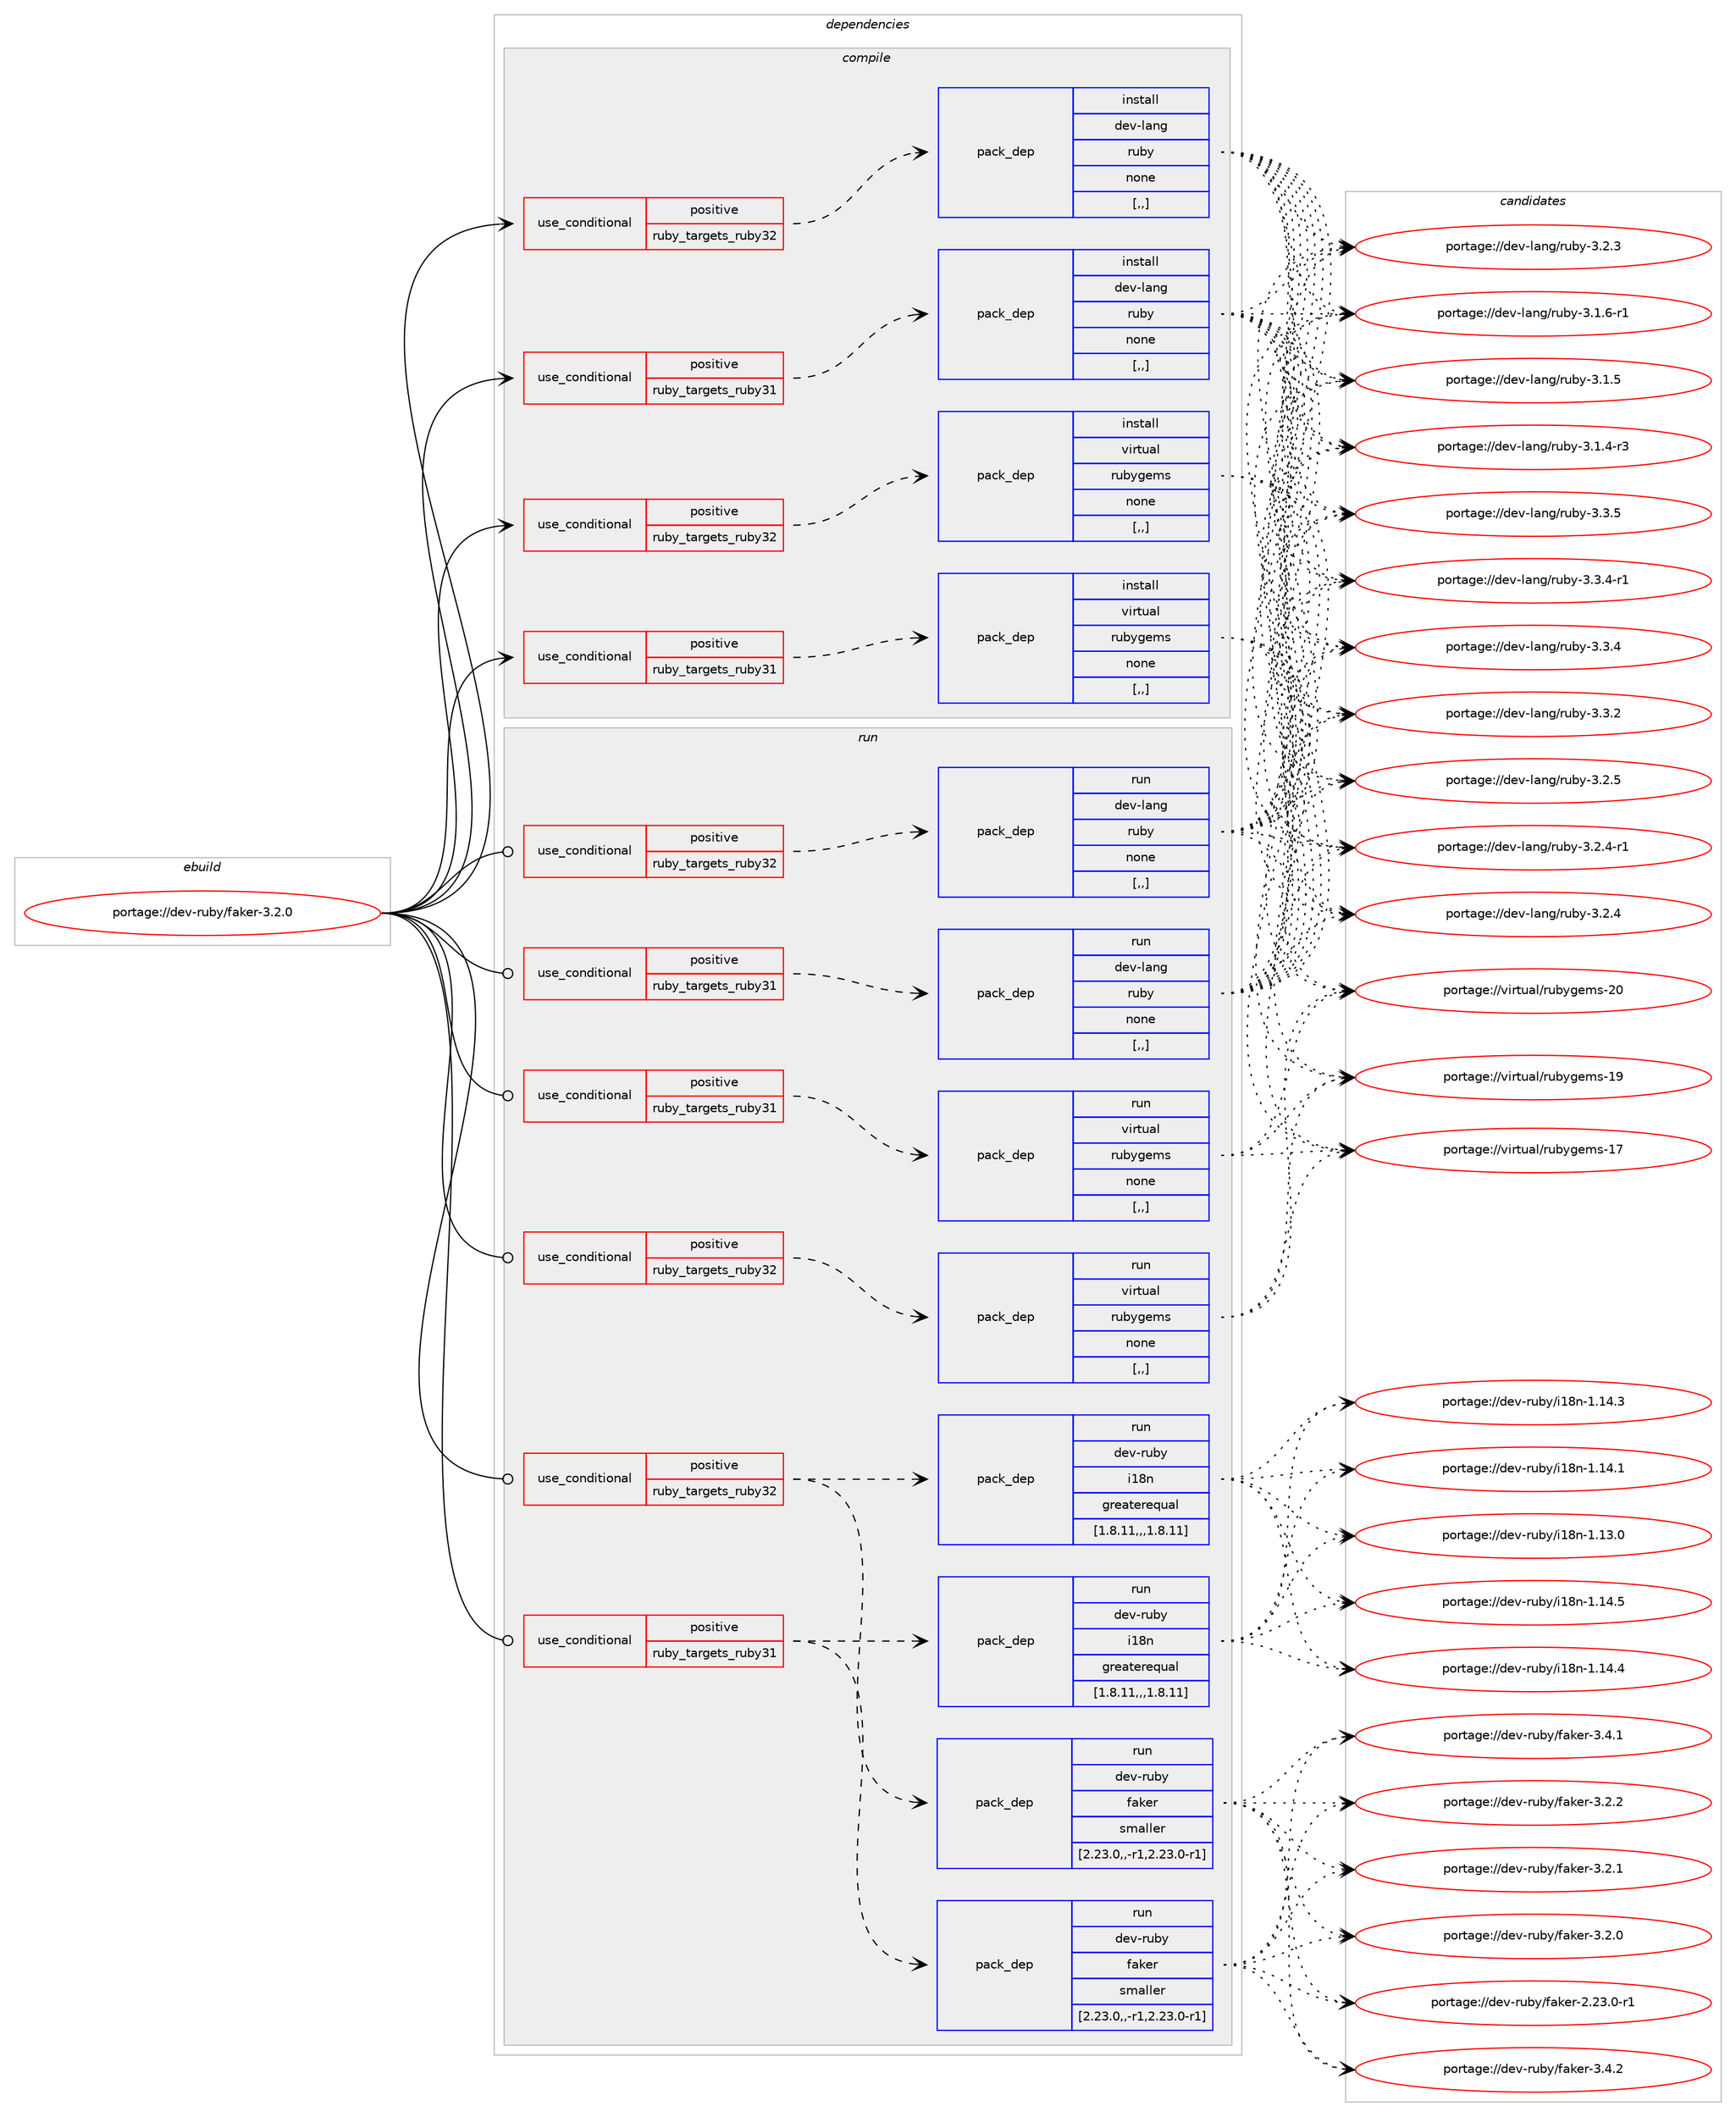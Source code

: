 digraph prolog {

# *************
# Graph options
# *************

newrank=true;
concentrate=true;
compound=true;
graph [rankdir=LR,fontname=Helvetica,fontsize=10,ranksep=1.5];#, ranksep=2.5, nodesep=0.2];
edge  [arrowhead=vee];
node  [fontname=Helvetica,fontsize=10];

# **********
# The ebuild
# **********

subgraph cluster_leftcol {
color=gray;
label=<<i>ebuild</i>>;
id [label="portage://dev-ruby/faker-3.2.0", color=red, width=4, href="../dev-ruby/faker-3.2.0.svg"];
}

# ****************
# The dependencies
# ****************

subgraph cluster_midcol {
color=gray;
label=<<i>dependencies</i>>;
subgraph cluster_compile {
fillcolor="#eeeeee";
style=filled;
label=<<i>compile</i>>;
subgraph cond178329 {
dependency678968 [label=<<TABLE BORDER="0" CELLBORDER="1" CELLSPACING="0" CELLPADDING="4"><TR><TD ROWSPAN="3" CELLPADDING="10">use_conditional</TD></TR><TR><TD>positive</TD></TR><TR><TD>ruby_targets_ruby31</TD></TR></TABLE>>, shape=none, color=red];
subgraph pack495731 {
dependency678969 [label=<<TABLE BORDER="0" CELLBORDER="1" CELLSPACING="0" CELLPADDING="4" WIDTH="220"><TR><TD ROWSPAN="6" CELLPADDING="30">pack_dep</TD></TR><TR><TD WIDTH="110">install</TD></TR><TR><TD>dev-lang</TD></TR><TR><TD>ruby</TD></TR><TR><TD>none</TD></TR><TR><TD>[,,]</TD></TR></TABLE>>, shape=none, color=blue];
}
dependency678968:e -> dependency678969:w [weight=20,style="dashed",arrowhead="vee"];
}
id:e -> dependency678968:w [weight=20,style="solid",arrowhead="vee"];
subgraph cond178330 {
dependency678970 [label=<<TABLE BORDER="0" CELLBORDER="1" CELLSPACING="0" CELLPADDING="4"><TR><TD ROWSPAN="3" CELLPADDING="10">use_conditional</TD></TR><TR><TD>positive</TD></TR><TR><TD>ruby_targets_ruby31</TD></TR></TABLE>>, shape=none, color=red];
subgraph pack495732 {
dependency678971 [label=<<TABLE BORDER="0" CELLBORDER="1" CELLSPACING="0" CELLPADDING="4" WIDTH="220"><TR><TD ROWSPAN="6" CELLPADDING="30">pack_dep</TD></TR><TR><TD WIDTH="110">install</TD></TR><TR><TD>virtual</TD></TR><TR><TD>rubygems</TD></TR><TR><TD>none</TD></TR><TR><TD>[,,]</TD></TR></TABLE>>, shape=none, color=blue];
}
dependency678970:e -> dependency678971:w [weight=20,style="dashed",arrowhead="vee"];
}
id:e -> dependency678970:w [weight=20,style="solid",arrowhead="vee"];
subgraph cond178331 {
dependency678972 [label=<<TABLE BORDER="0" CELLBORDER="1" CELLSPACING="0" CELLPADDING="4"><TR><TD ROWSPAN="3" CELLPADDING="10">use_conditional</TD></TR><TR><TD>positive</TD></TR><TR><TD>ruby_targets_ruby32</TD></TR></TABLE>>, shape=none, color=red];
subgraph pack495733 {
dependency678973 [label=<<TABLE BORDER="0" CELLBORDER="1" CELLSPACING="0" CELLPADDING="4" WIDTH="220"><TR><TD ROWSPAN="6" CELLPADDING="30">pack_dep</TD></TR><TR><TD WIDTH="110">install</TD></TR><TR><TD>dev-lang</TD></TR><TR><TD>ruby</TD></TR><TR><TD>none</TD></TR><TR><TD>[,,]</TD></TR></TABLE>>, shape=none, color=blue];
}
dependency678972:e -> dependency678973:w [weight=20,style="dashed",arrowhead="vee"];
}
id:e -> dependency678972:w [weight=20,style="solid",arrowhead="vee"];
subgraph cond178332 {
dependency678974 [label=<<TABLE BORDER="0" CELLBORDER="1" CELLSPACING="0" CELLPADDING="4"><TR><TD ROWSPAN="3" CELLPADDING="10">use_conditional</TD></TR><TR><TD>positive</TD></TR><TR><TD>ruby_targets_ruby32</TD></TR></TABLE>>, shape=none, color=red];
subgraph pack495734 {
dependency678975 [label=<<TABLE BORDER="0" CELLBORDER="1" CELLSPACING="0" CELLPADDING="4" WIDTH="220"><TR><TD ROWSPAN="6" CELLPADDING="30">pack_dep</TD></TR><TR><TD WIDTH="110">install</TD></TR><TR><TD>virtual</TD></TR><TR><TD>rubygems</TD></TR><TR><TD>none</TD></TR><TR><TD>[,,]</TD></TR></TABLE>>, shape=none, color=blue];
}
dependency678974:e -> dependency678975:w [weight=20,style="dashed",arrowhead="vee"];
}
id:e -> dependency678974:w [weight=20,style="solid",arrowhead="vee"];
}
subgraph cluster_compileandrun {
fillcolor="#eeeeee";
style=filled;
label=<<i>compile and run</i>>;
}
subgraph cluster_run {
fillcolor="#eeeeee";
style=filled;
label=<<i>run</i>>;
subgraph cond178333 {
dependency678976 [label=<<TABLE BORDER="0" CELLBORDER="1" CELLSPACING="0" CELLPADDING="4"><TR><TD ROWSPAN="3" CELLPADDING="10">use_conditional</TD></TR><TR><TD>positive</TD></TR><TR><TD>ruby_targets_ruby31</TD></TR></TABLE>>, shape=none, color=red];
subgraph pack495735 {
dependency678977 [label=<<TABLE BORDER="0" CELLBORDER="1" CELLSPACING="0" CELLPADDING="4" WIDTH="220"><TR><TD ROWSPAN="6" CELLPADDING="30">pack_dep</TD></TR><TR><TD WIDTH="110">run</TD></TR><TR><TD>dev-lang</TD></TR><TR><TD>ruby</TD></TR><TR><TD>none</TD></TR><TR><TD>[,,]</TD></TR></TABLE>>, shape=none, color=blue];
}
dependency678976:e -> dependency678977:w [weight=20,style="dashed",arrowhead="vee"];
}
id:e -> dependency678976:w [weight=20,style="solid",arrowhead="odot"];
subgraph cond178334 {
dependency678978 [label=<<TABLE BORDER="0" CELLBORDER="1" CELLSPACING="0" CELLPADDING="4"><TR><TD ROWSPAN="3" CELLPADDING="10">use_conditional</TD></TR><TR><TD>positive</TD></TR><TR><TD>ruby_targets_ruby31</TD></TR></TABLE>>, shape=none, color=red];
subgraph pack495736 {
dependency678979 [label=<<TABLE BORDER="0" CELLBORDER="1" CELLSPACING="0" CELLPADDING="4" WIDTH="220"><TR><TD ROWSPAN="6" CELLPADDING="30">pack_dep</TD></TR><TR><TD WIDTH="110">run</TD></TR><TR><TD>dev-ruby</TD></TR><TR><TD>i18n</TD></TR><TR><TD>greaterequal</TD></TR><TR><TD>[1.8.11,,,1.8.11]</TD></TR></TABLE>>, shape=none, color=blue];
}
dependency678978:e -> dependency678979:w [weight=20,style="dashed",arrowhead="vee"];
subgraph pack495737 {
dependency678980 [label=<<TABLE BORDER="0" CELLBORDER="1" CELLSPACING="0" CELLPADDING="4" WIDTH="220"><TR><TD ROWSPAN="6" CELLPADDING="30">pack_dep</TD></TR><TR><TD WIDTH="110">run</TD></TR><TR><TD>dev-ruby</TD></TR><TR><TD>faker</TD></TR><TR><TD>smaller</TD></TR><TR><TD>[2.23.0,,-r1,2.23.0-r1]</TD></TR></TABLE>>, shape=none, color=blue];
}
dependency678978:e -> dependency678980:w [weight=20,style="dashed",arrowhead="vee"];
}
id:e -> dependency678978:w [weight=20,style="solid",arrowhead="odot"];
subgraph cond178335 {
dependency678981 [label=<<TABLE BORDER="0" CELLBORDER="1" CELLSPACING="0" CELLPADDING="4"><TR><TD ROWSPAN="3" CELLPADDING="10">use_conditional</TD></TR><TR><TD>positive</TD></TR><TR><TD>ruby_targets_ruby31</TD></TR></TABLE>>, shape=none, color=red];
subgraph pack495738 {
dependency678982 [label=<<TABLE BORDER="0" CELLBORDER="1" CELLSPACING="0" CELLPADDING="4" WIDTH="220"><TR><TD ROWSPAN="6" CELLPADDING="30">pack_dep</TD></TR><TR><TD WIDTH="110">run</TD></TR><TR><TD>virtual</TD></TR><TR><TD>rubygems</TD></TR><TR><TD>none</TD></TR><TR><TD>[,,]</TD></TR></TABLE>>, shape=none, color=blue];
}
dependency678981:e -> dependency678982:w [weight=20,style="dashed",arrowhead="vee"];
}
id:e -> dependency678981:w [weight=20,style="solid",arrowhead="odot"];
subgraph cond178336 {
dependency678983 [label=<<TABLE BORDER="0" CELLBORDER="1" CELLSPACING="0" CELLPADDING="4"><TR><TD ROWSPAN="3" CELLPADDING="10">use_conditional</TD></TR><TR><TD>positive</TD></TR><TR><TD>ruby_targets_ruby32</TD></TR></TABLE>>, shape=none, color=red];
subgraph pack495739 {
dependency678984 [label=<<TABLE BORDER="0" CELLBORDER="1" CELLSPACING="0" CELLPADDING="4" WIDTH="220"><TR><TD ROWSPAN="6" CELLPADDING="30">pack_dep</TD></TR><TR><TD WIDTH="110">run</TD></TR><TR><TD>dev-lang</TD></TR><TR><TD>ruby</TD></TR><TR><TD>none</TD></TR><TR><TD>[,,]</TD></TR></TABLE>>, shape=none, color=blue];
}
dependency678983:e -> dependency678984:w [weight=20,style="dashed",arrowhead="vee"];
}
id:e -> dependency678983:w [weight=20,style="solid",arrowhead="odot"];
subgraph cond178337 {
dependency678985 [label=<<TABLE BORDER="0" CELLBORDER="1" CELLSPACING="0" CELLPADDING="4"><TR><TD ROWSPAN="3" CELLPADDING="10">use_conditional</TD></TR><TR><TD>positive</TD></TR><TR><TD>ruby_targets_ruby32</TD></TR></TABLE>>, shape=none, color=red];
subgraph pack495740 {
dependency678986 [label=<<TABLE BORDER="0" CELLBORDER="1" CELLSPACING="0" CELLPADDING="4" WIDTH="220"><TR><TD ROWSPAN="6" CELLPADDING="30">pack_dep</TD></TR><TR><TD WIDTH="110">run</TD></TR><TR><TD>dev-ruby</TD></TR><TR><TD>i18n</TD></TR><TR><TD>greaterequal</TD></TR><TR><TD>[1.8.11,,,1.8.11]</TD></TR></TABLE>>, shape=none, color=blue];
}
dependency678985:e -> dependency678986:w [weight=20,style="dashed",arrowhead="vee"];
subgraph pack495741 {
dependency678987 [label=<<TABLE BORDER="0" CELLBORDER="1" CELLSPACING="0" CELLPADDING="4" WIDTH="220"><TR><TD ROWSPAN="6" CELLPADDING="30">pack_dep</TD></TR><TR><TD WIDTH="110">run</TD></TR><TR><TD>dev-ruby</TD></TR><TR><TD>faker</TD></TR><TR><TD>smaller</TD></TR><TR><TD>[2.23.0,,-r1,2.23.0-r1]</TD></TR></TABLE>>, shape=none, color=blue];
}
dependency678985:e -> dependency678987:w [weight=20,style="dashed",arrowhead="vee"];
}
id:e -> dependency678985:w [weight=20,style="solid",arrowhead="odot"];
subgraph cond178338 {
dependency678988 [label=<<TABLE BORDER="0" CELLBORDER="1" CELLSPACING="0" CELLPADDING="4"><TR><TD ROWSPAN="3" CELLPADDING="10">use_conditional</TD></TR><TR><TD>positive</TD></TR><TR><TD>ruby_targets_ruby32</TD></TR></TABLE>>, shape=none, color=red];
subgraph pack495742 {
dependency678989 [label=<<TABLE BORDER="0" CELLBORDER="1" CELLSPACING="0" CELLPADDING="4" WIDTH="220"><TR><TD ROWSPAN="6" CELLPADDING="30">pack_dep</TD></TR><TR><TD WIDTH="110">run</TD></TR><TR><TD>virtual</TD></TR><TR><TD>rubygems</TD></TR><TR><TD>none</TD></TR><TR><TD>[,,]</TD></TR></TABLE>>, shape=none, color=blue];
}
dependency678988:e -> dependency678989:w [weight=20,style="dashed",arrowhead="vee"];
}
id:e -> dependency678988:w [weight=20,style="solid",arrowhead="odot"];
}
}

# **************
# The candidates
# **************

subgraph cluster_choices {
rank=same;
color=gray;
label=<<i>candidates</i>>;

subgraph choice495731 {
color=black;
nodesep=1;
choice10010111845108971101034711411798121455146514653 [label="portage://dev-lang/ruby-3.3.5", color=red, width=4,href="../dev-lang/ruby-3.3.5.svg"];
choice100101118451089711010347114117981214551465146524511449 [label="portage://dev-lang/ruby-3.3.4-r1", color=red, width=4,href="../dev-lang/ruby-3.3.4-r1.svg"];
choice10010111845108971101034711411798121455146514652 [label="portage://dev-lang/ruby-3.3.4", color=red, width=4,href="../dev-lang/ruby-3.3.4.svg"];
choice10010111845108971101034711411798121455146514650 [label="portage://dev-lang/ruby-3.3.2", color=red, width=4,href="../dev-lang/ruby-3.3.2.svg"];
choice10010111845108971101034711411798121455146504653 [label="portage://dev-lang/ruby-3.2.5", color=red, width=4,href="../dev-lang/ruby-3.2.5.svg"];
choice100101118451089711010347114117981214551465046524511449 [label="portage://dev-lang/ruby-3.2.4-r1", color=red, width=4,href="../dev-lang/ruby-3.2.4-r1.svg"];
choice10010111845108971101034711411798121455146504652 [label="portage://dev-lang/ruby-3.2.4", color=red, width=4,href="../dev-lang/ruby-3.2.4.svg"];
choice10010111845108971101034711411798121455146504651 [label="portage://dev-lang/ruby-3.2.3", color=red, width=4,href="../dev-lang/ruby-3.2.3.svg"];
choice100101118451089711010347114117981214551464946544511449 [label="portage://dev-lang/ruby-3.1.6-r1", color=red, width=4,href="../dev-lang/ruby-3.1.6-r1.svg"];
choice10010111845108971101034711411798121455146494653 [label="portage://dev-lang/ruby-3.1.5", color=red, width=4,href="../dev-lang/ruby-3.1.5.svg"];
choice100101118451089711010347114117981214551464946524511451 [label="portage://dev-lang/ruby-3.1.4-r3", color=red, width=4,href="../dev-lang/ruby-3.1.4-r3.svg"];
dependency678969:e -> choice10010111845108971101034711411798121455146514653:w [style=dotted,weight="100"];
dependency678969:e -> choice100101118451089711010347114117981214551465146524511449:w [style=dotted,weight="100"];
dependency678969:e -> choice10010111845108971101034711411798121455146514652:w [style=dotted,weight="100"];
dependency678969:e -> choice10010111845108971101034711411798121455146514650:w [style=dotted,weight="100"];
dependency678969:e -> choice10010111845108971101034711411798121455146504653:w [style=dotted,weight="100"];
dependency678969:e -> choice100101118451089711010347114117981214551465046524511449:w [style=dotted,weight="100"];
dependency678969:e -> choice10010111845108971101034711411798121455146504652:w [style=dotted,weight="100"];
dependency678969:e -> choice10010111845108971101034711411798121455146504651:w [style=dotted,weight="100"];
dependency678969:e -> choice100101118451089711010347114117981214551464946544511449:w [style=dotted,weight="100"];
dependency678969:e -> choice10010111845108971101034711411798121455146494653:w [style=dotted,weight="100"];
dependency678969:e -> choice100101118451089711010347114117981214551464946524511451:w [style=dotted,weight="100"];
}
subgraph choice495732 {
color=black;
nodesep=1;
choice118105114116117971084711411798121103101109115455048 [label="portage://virtual/rubygems-20", color=red, width=4,href="../virtual/rubygems-20.svg"];
choice118105114116117971084711411798121103101109115454957 [label="portage://virtual/rubygems-19", color=red, width=4,href="../virtual/rubygems-19.svg"];
choice118105114116117971084711411798121103101109115454955 [label="portage://virtual/rubygems-17", color=red, width=4,href="../virtual/rubygems-17.svg"];
dependency678971:e -> choice118105114116117971084711411798121103101109115455048:w [style=dotted,weight="100"];
dependency678971:e -> choice118105114116117971084711411798121103101109115454957:w [style=dotted,weight="100"];
dependency678971:e -> choice118105114116117971084711411798121103101109115454955:w [style=dotted,weight="100"];
}
subgraph choice495733 {
color=black;
nodesep=1;
choice10010111845108971101034711411798121455146514653 [label="portage://dev-lang/ruby-3.3.5", color=red, width=4,href="../dev-lang/ruby-3.3.5.svg"];
choice100101118451089711010347114117981214551465146524511449 [label="portage://dev-lang/ruby-3.3.4-r1", color=red, width=4,href="../dev-lang/ruby-3.3.4-r1.svg"];
choice10010111845108971101034711411798121455146514652 [label="portage://dev-lang/ruby-3.3.4", color=red, width=4,href="../dev-lang/ruby-3.3.4.svg"];
choice10010111845108971101034711411798121455146514650 [label="portage://dev-lang/ruby-3.3.2", color=red, width=4,href="../dev-lang/ruby-3.3.2.svg"];
choice10010111845108971101034711411798121455146504653 [label="portage://dev-lang/ruby-3.2.5", color=red, width=4,href="../dev-lang/ruby-3.2.5.svg"];
choice100101118451089711010347114117981214551465046524511449 [label="portage://dev-lang/ruby-3.2.4-r1", color=red, width=4,href="../dev-lang/ruby-3.2.4-r1.svg"];
choice10010111845108971101034711411798121455146504652 [label="portage://dev-lang/ruby-3.2.4", color=red, width=4,href="../dev-lang/ruby-3.2.4.svg"];
choice10010111845108971101034711411798121455146504651 [label="portage://dev-lang/ruby-3.2.3", color=red, width=4,href="../dev-lang/ruby-3.2.3.svg"];
choice100101118451089711010347114117981214551464946544511449 [label="portage://dev-lang/ruby-3.1.6-r1", color=red, width=4,href="../dev-lang/ruby-3.1.6-r1.svg"];
choice10010111845108971101034711411798121455146494653 [label="portage://dev-lang/ruby-3.1.5", color=red, width=4,href="../dev-lang/ruby-3.1.5.svg"];
choice100101118451089711010347114117981214551464946524511451 [label="portage://dev-lang/ruby-3.1.4-r3", color=red, width=4,href="../dev-lang/ruby-3.1.4-r3.svg"];
dependency678973:e -> choice10010111845108971101034711411798121455146514653:w [style=dotted,weight="100"];
dependency678973:e -> choice100101118451089711010347114117981214551465146524511449:w [style=dotted,weight="100"];
dependency678973:e -> choice10010111845108971101034711411798121455146514652:w [style=dotted,weight="100"];
dependency678973:e -> choice10010111845108971101034711411798121455146514650:w [style=dotted,weight="100"];
dependency678973:e -> choice10010111845108971101034711411798121455146504653:w [style=dotted,weight="100"];
dependency678973:e -> choice100101118451089711010347114117981214551465046524511449:w [style=dotted,weight="100"];
dependency678973:e -> choice10010111845108971101034711411798121455146504652:w [style=dotted,weight="100"];
dependency678973:e -> choice10010111845108971101034711411798121455146504651:w [style=dotted,weight="100"];
dependency678973:e -> choice100101118451089711010347114117981214551464946544511449:w [style=dotted,weight="100"];
dependency678973:e -> choice10010111845108971101034711411798121455146494653:w [style=dotted,weight="100"];
dependency678973:e -> choice100101118451089711010347114117981214551464946524511451:w [style=dotted,weight="100"];
}
subgraph choice495734 {
color=black;
nodesep=1;
choice118105114116117971084711411798121103101109115455048 [label="portage://virtual/rubygems-20", color=red, width=4,href="../virtual/rubygems-20.svg"];
choice118105114116117971084711411798121103101109115454957 [label="portage://virtual/rubygems-19", color=red, width=4,href="../virtual/rubygems-19.svg"];
choice118105114116117971084711411798121103101109115454955 [label="portage://virtual/rubygems-17", color=red, width=4,href="../virtual/rubygems-17.svg"];
dependency678975:e -> choice118105114116117971084711411798121103101109115455048:w [style=dotted,weight="100"];
dependency678975:e -> choice118105114116117971084711411798121103101109115454957:w [style=dotted,weight="100"];
dependency678975:e -> choice118105114116117971084711411798121103101109115454955:w [style=dotted,weight="100"];
}
subgraph choice495735 {
color=black;
nodesep=1;
choice10010111845108971101034711411798121455146514653 [label="portage://dev-lang/ruby-3.3.5", color=red, width=4,href="../dev-lang/ruby-3.3.5.svg"];
choice100101118451089711010347114117981214551465146524511449 [label="portage://dev-lang/ruby-3.3.4-r1", color=red, width=4,href="../dev-lang/ruby-3.3.4-r1.svg"];
choice10010111845108971101034711411798121455146514652 [label="portage://dev-lang/ruby-3.3.4", color=red, width=4,href="../dev-lang/ruby-3.3.4.svg"];
choice10010111845108971101034711411798121455146514650 [label="portage://dev-lang/ruby-3.3.2", color=red, width=4,href="../dev-lang/ruby-3.3.2.svg"];
choice10010111845108971101034711411798121455146504653 [label="portage://dev-lang/ruby-3.2.5", color=red, width=4,href="../dev-lang/ruby-3.2.5.svg"];
choice100101118451089711010347114117981214551465046524511449 [label="portage://dev-lang/ruby-3.2.4-r1", color=red, width=4,href="../dev-lang/ruby-3.2.4-r1.svg"];
choice10010111845108971101034711411798121455146504652 [label="portage://dev-lang/ruby-3.2.4", color=red, width=4,href="../dev-lang/ruby-3.2.4.svg"];
choice10010111845108971101034711411798121455146504651 [label="portage://dev-lang/ruby-3.2.3", color=red, width=4,href="../dev-lang/ruby-3.2.3.svg"];
choice100101118451089711010347114117981214551464946544511449 [label="portage://dev-lang/ruby-3.1.6-r1", color=red, width=4,href="../dev-lang/ruby-3.1.6-r1.svg"];
choice10010111845108971101034711411798121455146494653 [label="portage://dev-lang/ruby-3.1.5", color=red, width=4,href="../dev-lang/ruby-3.1.5.svg"];
choice100101118451089711010347114117981214551464946524511451 [label="portage://dev-lang/ruby-3.1.4-r3", color=red, width=4,href="../dev-lang/ruby-3.1.4-r3.svg"];
dependency678977:e -> choice10010111845108971101034711411798121455146514653:w [style=dotted,weight="100"];
dependency678977:e -> choice100101118451089711010347114117981214551465146524511449:w [style=dotted,weight="100"];
dependency678977:e -> choice10010111845108971101034711411798121455146514652:w [style=dotted,weight="100"];
dependency678977:e -> choice10010111845108971101034711411798121455146514650:w [style=dotted,weight="100"];
dependency678977:e -> choice10010111845108971101034711411798121455146504653:w [style=dotted,weight="100"];
dependency678977:e -> choice100101118451089711010347114117981214551465046524511449:w [style=dotted,weight="100"];
dependency678977:e -> choice10010111845108971101034711411798121455146504652:w [style=dotted,weight="100"];
dependency678977:e -> choice10010111845108971101034711411798121455146504651:w [style=dotted,weight="100"];
dependency678977:e -> choice100101118451089711010347114117981214551464946544511449:w [style=dotted,weight="100"];
dependency678977:e -> choice10010111845108971101034711411798121455146494653:w [style=dotted,weight="100"];
dependency678977:e -> choice100101118451089711010347114117981214551464946524511451:w [style=dotted,weight="100"];
}
subgraph choice495736 {
color=black;
nodesep=1;
choice100101118451141179812147105495611045494649524653 [label="portage://dev-ruby/i18n-1.14.5", color=red, width=4,href="../dev-ruby/i18n-1.14.5.svg"];
choice100101118451141179812147105495611045494649524652 [label="portage://dev-ruby/i18n-1.14.4", color=red, width=4,href="../dev-ruby/i18n-1.14.4.svg"];
choice100101118451141179812147105495611045494649524651 [label="portage://dev-ruby/i18n-1.14.3", color=red, width=4,href="../dev-ruby/i18n-1.14.3.svg"];
choice100101118451141179812147105495611045494649524649 [label="portage://dev-ruby/i18n-1.14.1", color=red, width=4,href="../dev-ruby/i18n-1.14.1.svg"];
choice100101118451141179812147105495611045494649514648 [label="portage://dev-ruby/i18n-1.13.0", color=red, width=4,href="../dev-ruby/i18n-1.13.0.svg"];
dependency678979:e -> choice100101118451141179812147105495611045494649524653:w [style=dotted,weight="100"];
dependency678979:e -> choice100101118451141179812147105495611045494649524652:w [style=dotted,weight="100"];
dependency678979:e -> choice100101118451141179812147105495611045494649524651:w [style=dotted,weight="100"];
dependency678979:e -> choice100101118451141179812147105495611045494649524649:w [style=dotted,weight="100"];
dependency678979:e -> choice100101118451141179812147105495611045494649514648:w [style=dotted,weight="100"];
}
subgraph choice495737 {
color=black;
nodesep=1;
choice10010111845114117981214710297107101114455146524650 [label="portage://dev-ruby/faker-3.4.2", color=red, width=4,href="../dev-ruby/faker-3.4.2.svg"];
choice10010111845114117981214710297107101114455146524649 [label="portage://dev-ruby/faker-3.4.1", color=red, width=4,href="../dev-ruby/faker-3.4.1.svg"];
choice10010111845114117981214710297107101114455146504650 [label="portage://dev-ruby/faker-3.2.2", color=red, width=4,href="../dev-ruby/faker-3.2.2.svg"];
choice10010111845114117981214710297107101114455146504649 [label="portage://dev-ruby/faker-3.2.1", color=red, width=4,href="../dev-ruby/faker-3.2.1.svg"];
choice10010111845114117981214710297107101114455146504648 [label="portage://dev-ruby/faker-3.2.0", color=red, width=4,href="../dev-ruby/faker-3.2.0.svg"];
choice10010111845114117981214710297107101114455046505146484511449 [label="portage://dev-ruby/faker-2.23.0-r1", color=red, width=4,href="../dev-ruby/faker-2.23.0-r1.svg"];
dependency678980:e -> choice10010111845114117981214710297107101114455146524650:w [style=dotted,weight="100"];
dependency678980:e -> choice10010111845114117981214710297107101114455146524649:w [style=dotted,weight="100"];
dependency678980:e -> choice10010111845114117981214710297107101114455146504650:w [style=dotted,weight="100"];
dependency678980:e -> choice10010111845114117981214710297107101114455146504649:w [style=dotted,weight="100"];
dependency678980:e -> choice10010111845114117981214710297107101114455146504648:w [style=dotted,weight="100"];
dependency678980:e -> choice10010111845114117981214710297107101114455046505146484511449:w [style=dotted,weight="100"];
}
subgraph choice495738 {
color=black;
nodesep=1;
choice118105114116117971084711411798121103101109115455048 [label="portage://virtual/rubygems-20", color=red, width=4,href="../virtual/rubygems-20.svg"];
choice118105114116117971084711411798121103101109115454957 [label="portage://virtual/rubygems-19", color=red, width=4,href="../virtual/rubygems-19.svg"];
choice118105114116117971084711411798121103101109115454955 [label="portage://virtual/rubygems-17", color=red, width=4,href="../virtual/rubygems-17.svg"];
dependency678982:e -> choice118105114116117971084711411798121103101109115455048:w [style=dotted,weight="100"];
dependency678982:e -> choice118105114116117971084711411798121103101109115454957:w [style=dotted,weight="100"];
dependency678982:e -> choice118105114116117971084711411798121103101109115454955:w [style=dotted,weight="100"];
}
subgraph choice495739 {
color=black;
nodesep=1;
choice10010111845108971101034711411798121455146514653 [label="portage://dev-lang/ruby-3.3.5", color=red, width=4,href="../dev-lang/ruby-3.3.5.svg"];
choice100101118451089711010347114117981214551465146524511449 [label="portage://dev-lang/ruby-3.3.4-r1", color=red, width=4,href="../dev-lang/ruby-3.3.4-r1.svg"];
choice10010111845108971101034711411798121455146514652 [label="portage://dev-lang/ruby-3.3.4", color=red, width=4,href="../dev-lang/ruby-3.3.4.svg"];
choice10010111845108971101034711411798121455146514650 [label="portage://dev-lang/ruby-3.3.2", color=red, width=4,href="../dev-lang/ruby-3.3.2.svg"];
choice10010111845108971101034711411798121455146504653 [label="portage://dev-lang/ruby-3.2.5", color=red, width=4,href="../dev-lang/ruby-3.2.5.svg"];
choice100101118451089711010347114117981214551465046524511449 [label="portage://dev-lang/ruby-3.2.4-r1", color=red, width=4,href="../dev-lang/ruby-3.2.4-r1.svg"];
choice10010111845108971101034711411798121455146504652 [label="portage://dev-lang/ruby-3.2.4", color=red, width=4,href="../dev-lang/ruby-3.2.4.svg"];
choice10010111845108971101034711411798121455146504651 [label="portage://dev-lang/ruby-3.2.3", color=red, width=4,href="../dev-lang/ruby-3.2.3.svg"];
choice100101118451089711010347114117981214551464946544511449 [label="portage://dev-lang/ruby-3.1.6-r1", color=red, width=4,href="../dev-lang/ruby-3.1.6-r1.svg"];
choice10010111845108971101034711411798121455146494653 [label="portage://dev-lang/ruby-3.1.5", color=red, width=4,href="../dev-lang/ruby-3.1.5.svg"];
choice100101118451089711010347114117981214551464946524511451 [label="portage://dev-lang/ruby-3.1.4-r3", color=red, width=4,href="../dev-lang/ruby-3.1.4-r3.svg"];
dependency678984:e -> choice10010111845108971101034711411798121455146514653:w [style=dotted,weight="100"];
dependency678984:e -> choice100101118451089711010347114117981214551465146524511449:w [style=dotted,weight="100"];
dependency678984:e -> choice10010111845108971101034711411798121455146514652:w [style=dotted,weight="100"];
dependency678984:e -> choice10010111845108971101034711411798121455146514650:w [style=dotted,weight="100"];
dependency678984:e -> choice10010111845108971101034711411798121455146504653:w [style=dotted,weight="100"];
dependency678984:e -> choice100101118451089711010347114117981214551465046524511449:w [style=dotted,weight="100"];
dependency678984:e -> choice10010111845108971101034711411798121455146504652:w [style=dotted,weight="100"];
dependency678984:e -> choice10010111845108971101034711411798121455146504651:w [style=dotted,weight="100"];
dependency678984:e -> choice100101118451089711010347114117981214551464946544511449:w [style=dotted,weight="100"];
dependency678984:e -> choice10010111845108971101034711411798121455146494653:w [style=dotted,weight="100"];
dependency678984:e -> choice100101118451089711010347114117981214551464946524511451:w [style=dotted,weight="100"];
}
subgraph choice495740 {
color=black;
nodesep=1;
choice100101118451141179812147105495611045494649524653 [label="portage://dev-ruby/i18n-1.14.5", color=red, width=4,href="../dev-ruby/i18n-1.14.5.svg"];
choice100101118451141179812147105495611045494649524652 [label="portage://dev-ruby/i18n-1.14.4", color=red, width=4,href="../dev-ruby/i18n-1.14.4.svg"];
choice100101118451141179812147105495611045494649524651 [label="portage://dev-ruby/i18n-1.14.3", color=red, width=4,href="../dev-ruby/i18n-1.14.3.svg"];
choice100101118451141179812147105495611045494649524649 [label="portage://dev-ruby/i18n-1.14.1", color=red, width=4,href="../dev-ruby/i18n-1.14.1.svg"];
choice100101118451141179812147105495611045494649514648 [label="portage://dev-ruby/i18n-1.13.0", color=red, width=4,href="../dev-ruby/i18n-1.13.0.svg"];
dependency678986:e -> choice100101118451141179812147105495611045494649524653:w [style=dotted,weight="100"];
dependency678986:e -> choice100101118451141179812147105495611045494649524652:w [style=dotted,weight="100"];
dependency678986:e -> choice100101118451141179812147105495611045494649524651:w [style=dotted,weight="100"];
dependency678986:e -> choice100101118451141179812147105495611045494649524649:w [style=dotted,weight="100"];
dependency678986:e -> choice100101118451141179812147105495611045494649514648:w [style=dotted,weight="100"];
}
subgraph choice495741 {
color=black;
nodesep=1;
choice10010111845114117981214710297107101114455146524650 [label="portage://dev-ruby/faker-3.4.2", color=red, width=4,href="../dev-ruby/faker-3.4.2.svg"];
choice10010111845114117981214710297107101114455146524649 [label="portage://dev-ruby/faker-3.4.1", color=red, width=4,href="../dev-ruby/faker-3.4.1.svg"];
choice10010111845114117981214710297107101114455146504650 [label="portage://dev-ruby/faker-3.2.2", color=red, width=4,href="../dev-ruby/faker-3.2.2.svg"];
choice10010111845114117981214710297107101114455146504649 [label="portage://dev-ruby/faker-3.2.1", color=red, width=4,href="../dev-ruby/faker-3.2.1.svg"];
choice10010111845114117981214710297107101114455146504648 [label="portage://dev-ruby/faker-3.2.0", color=red, width=4,href="../dev-ruby/faker-3.2.0.svg"];
choice10010111845114117981214710297107101114455046505146484511449 [label="portage://dev-ruby/faker-2.23.0-r1", color=red, width=4,href="../dev-ruby/faker-2.23.0-r1.svg"];
dependency678987:e -> choice10010111845114117981214710297107101114455146524650:w [style=dotted,weight="100"];
dependency678987:e -> choice10010111845114117981214710297107101114455146524649:w [style=dotted,weight="100"];
dependency678987:e -> choice10010111845114117981214710297107101114455146504650:w [style=dotted,weight="100"];
dependency678987:e -> choice10010111845114117981214710297107101114455146504649:w [style=dotted,weight="100"];
dependency678987:e -> choice10010111845114117981214710297107101114455146504648:w [style=dotted,weight="100"];
dependency678987:e -> choice10010111845114117981214710297107101114455046505146484511449:w [style=dotted,weight="100"];
}
subgraph choice495742 {
color=black;
nodesep=1;
choice118105114116117971084711411798121103101109115455048 [label="portage://virtual/rubygems-20", color=red, width=4,href="../virtual/rubygems-20.svg"];
choice118105114116117971084711411798121103101109115454957 [label="portage://virtual/rubygems-19", color=red, width=4,href="../virtual/rubygems-19.svg"];
choice118105114116117971084711411798121103101109115454955 [label="portage://virtual/rubygems-17", color=red, width=4,href="../virtual/rubygems-17.svg"];
dependency678989:e -> choice118105114116117971084711411798121103101109115455048:w [style=dotted,weight="100"];
dependency678989:e -> choice118105114116117971084711411798121103101109115454957:w [style=dotted,weight="100"];
dependency678989:e -> choice118105114116117971084711411798121103101109115454955:w [style=dotted,weight="100"];
}
}

}
